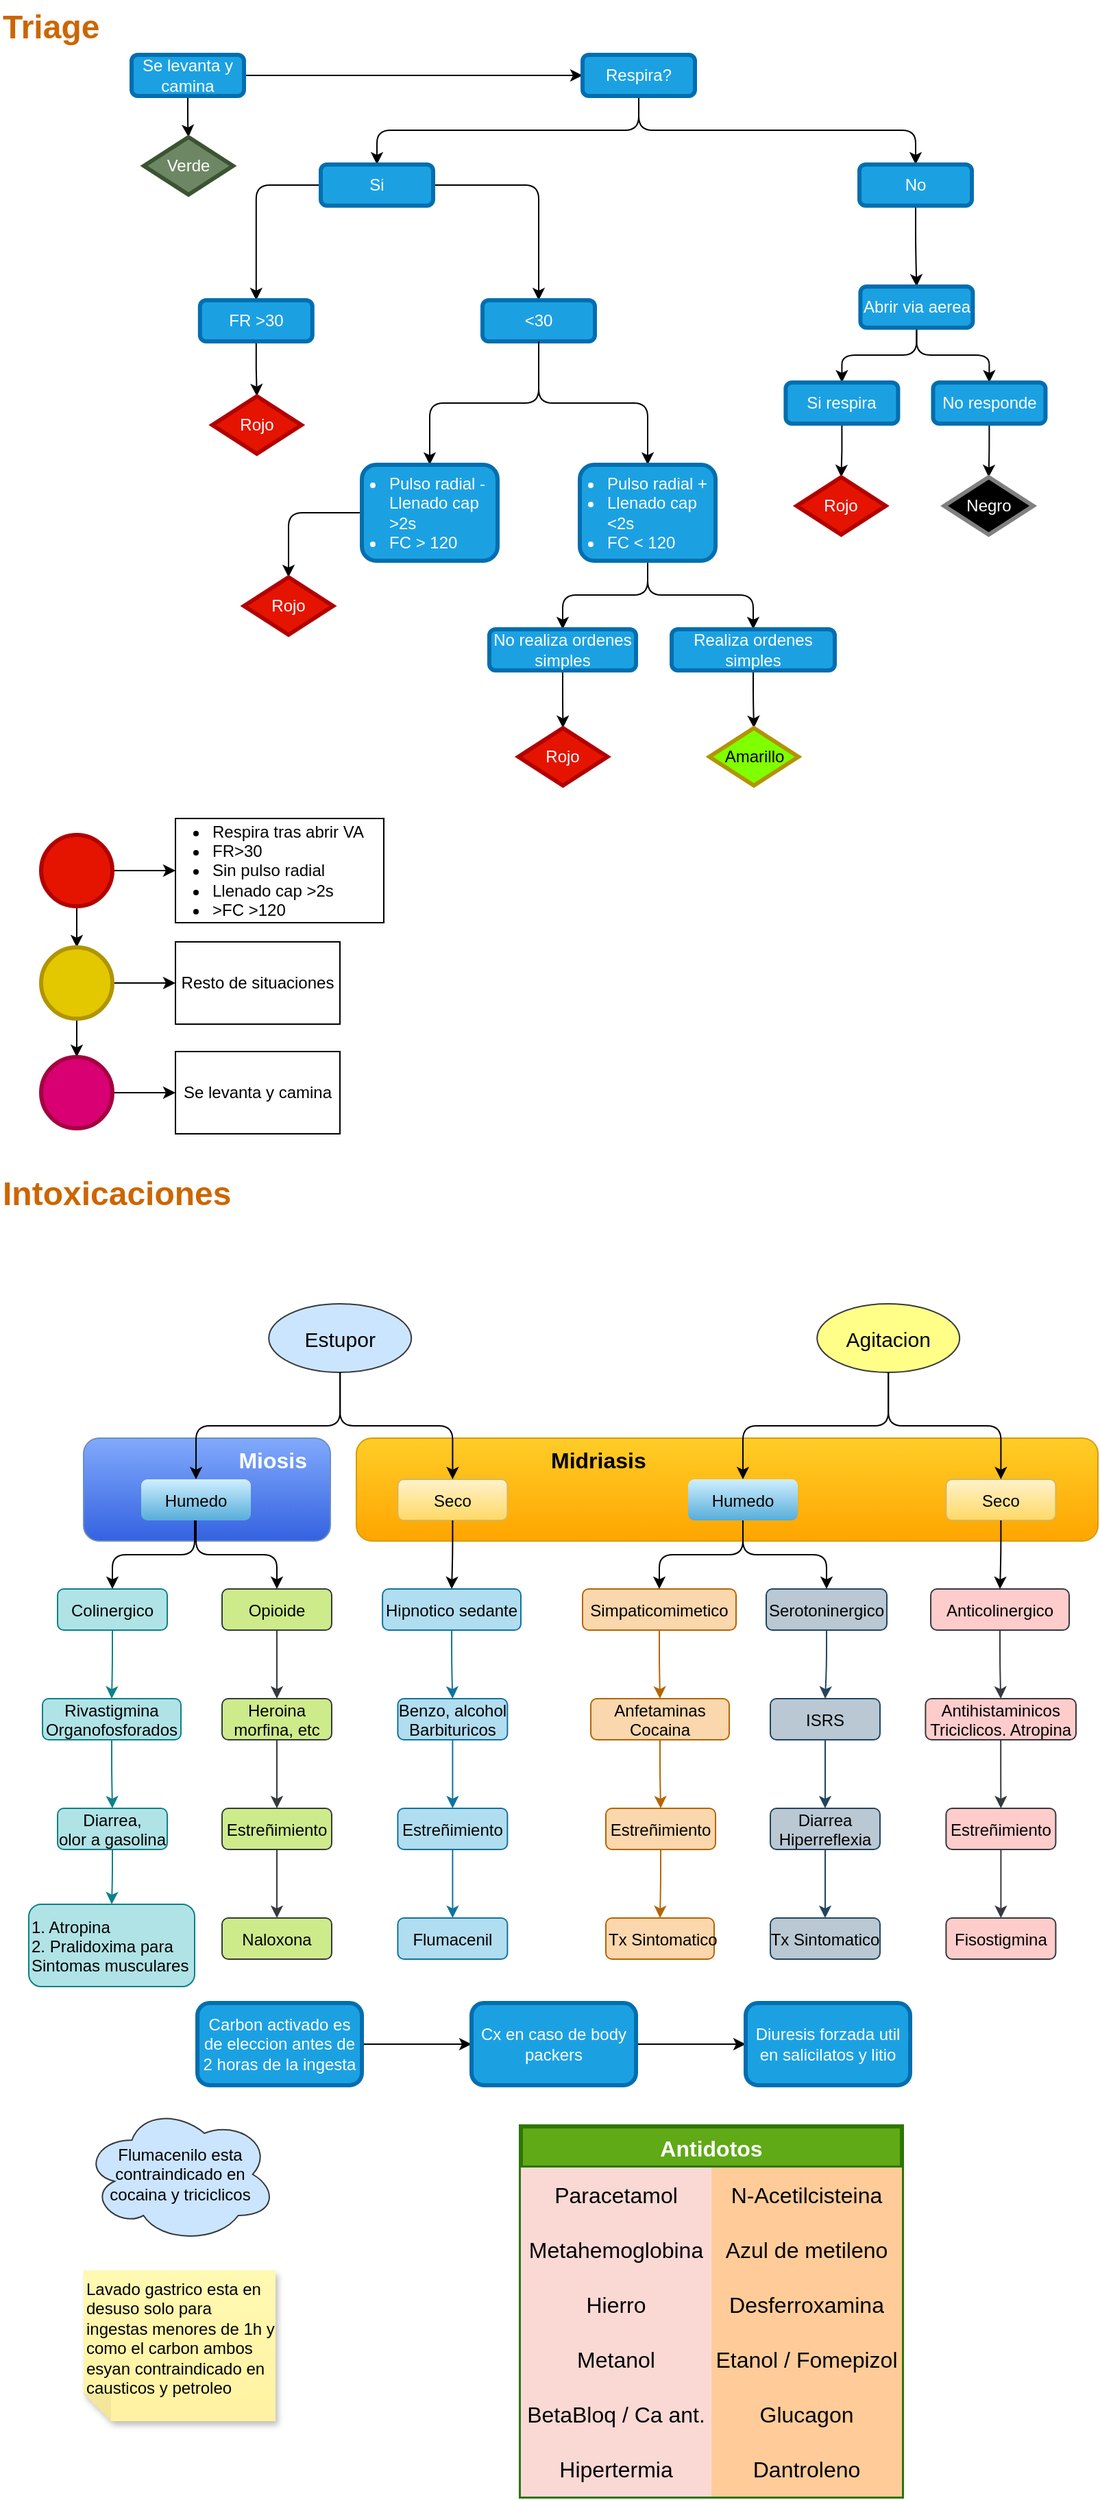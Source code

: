 <mxfile version="21.1.2" type="github">
  <diagram name="Page-1" id="o6SSl2_z5C2vus49G62G">
    <mxGraphModel dx="1434" dy="1864" grid="1" gridSize="10" guides="1" tooltips="1" connect="1" arrows="1" fold="1" page="1" pageScale="1" pageWidth="850" pageHeight="1100" math="0" shadow="0">
      <root>
        <mxCell id="0" />
        <mxCell id="1" parent="0" />
        <mxCell id="3uG8G9ZaTZoT1gMZAGrr-69" value="Miosis" style="rounded=1;whiteSpace=wrap;html=1;align=right;fontSize=16;fontStyle=1;fillColor=#81AAFC;strokeColor=#6c8ebf;gradientColor=#3462E0;fontColor=#FFFFFF;verticalAlign=top;spacingLeft=0;spacingRight=15;" parent="1" vertex="1">
          <mxGeometry x="101" y="278" width="180" height="75" as="geometry" />
        </mxCell>
        <mxCell id="3uG8G9ZaTZoT1gMZAGrr-68" value="Midriasis" style="rounded=1;whiteSpace=wrap;html=1;align=left;spacingRight=0;spacingLeft=140;fontSize=16;fontStyle=1;fillColor=#ffcd28;strokeColor=#d79b00;gradientColor=#ffa500;verticalAlign=top;fontColor=#000000;labelBorderColor=none;" parent="1" vertex="1">
          <mxGeometry x="300" y="278" width="541" height="75" as="geometry" />
        </mxCell>
        <mxCell id="3uG8G9ZaTZoT1gMZAGrr-1" value="Intoxicaciones" style="text;strokeColor=none;fillColor=none;html=1;fontSize=24;fontStyle=1;verticalAlign=middle;align=left;fontColor=#CC6600;" parent="1" vertex="1">
          <mxGeometry x="40" y="80" width="180" height="40" as="geometry" />
        </mxCell>
        <mxCell id="3uG8G9ZaTZoT1gMZAGrr-2" value="Estupor" style="ellipse;fillColor=#cce5ff;strokeColor=#36393d;fontSize=15;" parent="1" vertex="1">
          <mxGeometry x="236.1" y="180" width="104" height="50" as="geometry" />
        </mxCell>
        <mxCell id="3uG8G9ZaTZoT1gMZAGrr-4" value="" style="edgeStyle=elbowEdgeStyle;elbow=vertical;entryX=0.5;entryY=0;entryDx=0;entryDy=0;" parent="1" source="3uG8G9ZaTZoT1gMZAGrr-2" target="3uG8G9ZaTZoT1gMZAGrr-71" edge="1">
          <mxGeometry relative="1" as="geometry">
            <mxPoint x="182.002" y="308" as="targetPoint" />
          </mxGeometry>
        </mxCell>
        <mxCell id="3uG8G9ZaTZoT1gMZAGrr-5" value="Seco" style="rounded=1;fillColor=#fff2cc;strokeColor=#d6b656;perimeterSpacing=0;strokeWidth=1;gradientColor=#ffd966;" parent="1" vertex="1">
          <mxGeometry x="330.198" y="308" width="80" height="30" as="geometry" />
        </mxCell>
        <mxCell id="3uG8G9ZaTZoT1gMZAGrr-6" value="" style="edgeStyle=elbowEdgeStyle;elbow=vertical;" parent="1" source="3uG8G9ZaTZoT1gMZAGrr-2" target="3uG8G9ZaTZoT1gMZAGrr-5" edge="1">
          <mxGeometry relative="1" as="geometry" />
        </mxCell>
        <mxCell id="3uG8G9ZaTZoT1gMZAGrr-7" value="Colinergico" style="rounded=1;fillColor=#b0e3e6;strokeColor=#0e8088;" parent="1" vertex="1">
          <mxGeometry x="82.002" y="388" width="80" height="30" as="geometry" />
        </mxCell>
        <mxCell id="3uG8G9ZaTZoT1gMZAGrr-8" value="" style="edgeStyle=elbowEdgeStyle;elbow=vertical;" parent="1" target="3uG8G9ZaTZoT1gMZAGrr-7" edge="1">
          <mxGeometry relative="1" as="geometry">
            <mxPoint x="182" y="338" as="sourcePoint" />
          </mxGeometry>
        </mxCell>
        <mxCell id="3uG8G9ZaTZoT1gMZAGrr-9" value="Opioide" style="rounded=1;fillColor=#cdeb8b;strokeColor=#36393d;" parent="1" vertex="1">
          <mxGeometry x="202.002" y="388" width="80" height="30" as="geometry" />
        </mxCell>
        <mxCell id="3uG8G9ZaTZoT1gMZAGrr-10" value="" style="edgeStyle=elbowEdgeStyle;elbow=vertical;exitX=0.5;exitY=1;exitDx=0;exitDy=0;" parent="1" source="3uG8G9ZaTZoT1gMZAGrr-71" target="3uG8G9ZaTZoT1gMZAGrr-9" edge="1">
          <mxGeometry relative="1" as="geometry" />
        </mxCell>
        <mxCell id="3uG8G9ZaTZoT1gMZAGrr-11" value="Hipnotico sedante" style="rounded=1;fillColor=#b1ddf0;strokeColor=#10739e;" parent="1" vertex="1">
          <mxGeometry x="319.04" y="388" width="100.96" height="30" as="geometry" />
        </mxCell>
        <mxCell id="3uG8G9ZaTZoT1gMZAGrr-12" value="" style="edgeStyle=elbowEdgeStyle;elbow=vertical;" parent="1" source="3uG8G9ZaTZoT1gMZAGrr-5" target="3uG8G9ZaTZoT1gMZAGrr-11" edge="1">
          <mxGeometry relative="1" as="geometry" />
        </mxCell>
        <mxCell id="3uG8G9ZaTZoT1gMZAGrr-13" value="Rivastigmina &#xa;Organofosforados" style="rounded=1;fillColor=#b0e3e6;strokeColor=#0e8088;" parent="1" vertex="1">
          <mxGeometry x="71" y="468" width="101" height="30" as="geometry" />
        </mxCell>
        <mxCell id="3uG8G9ZaTZoT1gMZAGrr-14" value="" style="edgeStyle=elbowEdgeStyle;elbow=vertical;fillColor=#b0e3e6;strokeColor=#0e8088;" parent="1" source="3uG8G9ZaTZoT1gMZAGrr-7" target="3uG8G9ZaTZoT1gMZAGrr-13" edge="1">
          <mxGeometry relative="1" as="geometry" />
        </mxCell>
        <mxCell id="3uG8G9ZaTZoT1gMZAGrr-15" value="Heroina&#xa;morfina, etc" style="rounded=1;fillColor=#cdeb8b;strokeColor=#36393d;" parent="1" vertex="1">
          <mxGeometry x="202.002" y="468" width="80" height="30" as="geometry" />
        </mxCell>
        <mxCell id="3uG8G9ZaTZoT1gMZAGrr-16" value="" style="edgeStyle=elbowEdgeStyle;elbow=vertical;fillColor=#cdeb8b;strokeColor=#36393d;" parent="1" source="3uG8G9ZaTZoT1gMZAGrr-9" target="3uG8G9ZaTZoT1gMZAGrr-15" edge="1">
          <mxGeometry relative="1" as="geometry" />
        </mxCell>
        <mxCell id="3uG8G9ZaTZoT1gMZAGrr-17" value="Diarrea, &#xa;olor a gasolina" style="rounded=1;fillColor=#b0e3e6;strokeColor=#0e8088;" parent="1" vertex="1">
          <mxGeometry x="82.002" y="548" width="80" height="30" as="geometry" />
        </mxCell>
        <mxCell id="3uG8G9ZaTZoT1gMZAGrr-18" value="" style="edgeStyle=elbowEdgeStyle;elbow=vertical;fillColor=#b0e3e6;strokeColor=#0e8088;" parent="1" source="3uG8G9ZaTZoT1gMZAGrr-13" target="3uG8G9ZaTZoT1gMZAGrr-17" edge="1">
          <mxGeometry relative="1" as="geometry" />
        </mxCell>
        <mxCell id="3uG8G9ZaTZoT1gMZAGrr-19" value="Estreñimiento" style="rounded=1;fillColor=#cdeb8b;strokeColor=#36393d;" parent="1" vertex="1">
          <mxGeometry x="202.002" y="548" width="80" height="30" as="geometry" />
        </mxCell>
        <mxCell id="3uG8G9ZaTZoT1gMZAGrr-20" value="" style="edgeStyle=elbowEdgeStyle;elbow=vertical;fillColor=#cdeb8b;strokeColor=#36393d;" parent="1" source="3uG8G9ZaTZoT1gMZAGrr-15" target="3uG8G9ZaTZoT1gMZAGrr-19" edge="1">
          <mxGeometry relative="1" as="geometry" />
        </mxCell>
        <mxCell id="3uG8G9ZaTZoT1gMZAGrr-21" value="Benzo, alcohol&#xa;Barbituricos" style="rounded=1;fillColor=#b1ddf0;strokeColor=#10739e;" parent="1" vertex="1">
          <mxGeometry x="330.198" y="468" width="80" height="30" as="geometry" />
        </mxCell>
        <mxCell id="3uG8G9ZaTZoT1gMZAGrr-22" value="" style="edgeStyle=elbowEdgeStyle;elbow=vertical;fillColor=#b1ddf0;strokeColor=#10739e;" parent="1" source="3uG8G9ZaTZoT1gMZAGrr-11" target="3uG8G9ZaTZoT1gMZAGrr-21" edge="1">
          <mxGeometry relative="1" as="geometry" />
        </mxCell>
        <mxCell id="3uG8G9ZaTZoT1gMZAGrr-23" value="Estreñimiento" style="rounded=1;fillColor=#b1ddf0;strokeColor=#10739e;" parent="1" vertex="1">
          <mxGeometry x="330.198" y="548" width="80" height="30" as="geometry" />
        </mxCell>
        <mxCell id="3uG8G9ZaTZoT1gMZAGrr-24" value="" style="edgeStyle=elbowEdgeStyle;elbow=vertical;fillColor=#b1ddf0;strokeColor=#10739e;" parent="1" source="3uG8G9ZaTZoT1gMZAGrr-21" target="3uG8G9ZaTZoT1gMZAGrr-23" edge="1">
          <mxGeometry relative="1" as="geometry" />
        </mxCell>
        <mxCell id="3uG8G9ZaTZoT1gMZAGrr-25" value="1. Atropina&#xa;2. Pralidoxima para &#xa;Sintomas musculares" style="rounded=1;align=left;fillColor=#b0e3e6;strokeColor=#0e8088;" parent="1" vertex="1">
          <mxGeometry x="61" y="618" width="121" height="60" as="geometry" />
        </mxCell>
        <mxCell id="3uG8G9ZaTZoT1gMZAGrr-26" value="" style="edgeStyle=elbowEdgeStyle;elbow=vertical;fillColor=#b0e3e6;strokeColor=#0e8088;" parent="1" source="3uG8G9ZaTZoT1gMZAGrr-17" target="3uG8G9ZaTZoT1gMZAGrr-25" edge="1">
          <mxGeometry relative="1" as="geometry" />
        </mxCell>
        <mxCell id="3uG8G9ZaTZoT1gMZAGrr-27" value="Naloxona" style="rounded=1;fillColor=#cdeb8b;strokeColor=#36393d;" parent="1" vertex="1">
          <mxGeometry x="202.002" y="628" width="80" height="30" as="geometry" />
        </mxCell>
        <mxCell id="3uG8G9ZaTZoT1gMZAGrr-28" value="" style="edgeStyle=elbowEdgeStyle;elbow=vertical;fillColor=#cdeb8b;strokeColor=#36393d;" parent="1" source="3uG8G9ZaTZoT1gMZAGrr-19" target="3uG8G9ZaTZoT1gMZAGrr-27" edge="1">
          <mxGeometry relative="1" as="geometry" />
        </mxCell>
        <mxCell id="3uG8G9ZaTZoT1gMZAGrr-29" value="Flumacenil" style="rounded=1;fillColor=#b1ddf0;strokeColor=#10739e;" parent="1" vertex="1">
          <mxGeometry x="330.198" y="628" width="80" height="30" as="geometry" />
        </mxCell>
        <mxCell id="3uG8G9ZaTZoT1gMZAGrr-30" value="" style="edgeStyle=elbowEdgeStyle;elbow=vertical;fillColor=#b1ddf0;strokeColor=#10739e;" parent="1" source="3uG8G9ZaTZoT1gMZAGrr-23" target="3uG8G9ZaTZoT1gMZAGrr-29" edge="1">
          <mxGeometry relative="1" as="geometry" />
        </mxCell>
        <mxCell id="3uG8G9ZaTZoT1gMZAGrr-34" value="Flumacenilo esta contraindicado en cocaina y triciclicos" style="ellipse;shape=cloud;whiteSpace=wrap;html=1;fillColor=#cce5ff;strokeColor=#36393d;" parent="1" vertex="1">
          <mxGeometry x="101.0" y="765" width="140.96" height="100" as="geometry" />
        </mxCell>
        <mxCell id="3uG8G9ZaTZoT1gMZAGrr-37" value="Agitacion" style="ellipse;fillColor=#ffff88;strokeColor=#36393d;fontSize=15;" parent="1" vertex="1">
          <mxGeometry x="636.1" y="180" width="104" height="50" as="geometry" />
        </mxCell>
        <mxCell id="3uG8G9ZaTZoT1gMZAGrr-38" value="Humedo" style="rounded=1;fillColor=#CFEFFF;strokeColor=none;strokeWidth=1;gradientColor=#57ADD9;" parent="1" vertex="1">
          <mxGeometry x="542.002" y="308" width="80" height="30" as="geometry" />
        </mxCell>
        <mxCell id="3uG8G9ZaTZoT1gMZAGrr-39" value="" style="edgeStyle=elbowEdgeStyle;elbow=vertical;" parent="1" source="3uG8G9ZaTZoT1gMZAGrr-37" target="3uG8G9ZaTZoT1gMZAGrr-38" edge="1">
          <mxGeometry relative="1" as="geometry" />
        </mxCell>
        <mxCell id="3uG8G9ZaTZoT1gMZAGrr-40" value="Seco" style="rounded=1;fillColor=#fff2cc;strokeColor=#d6b656;perimeterSpacing=0;strokeWidth=1;gradientColor=#ffd966;" parent="1" vertex="1">
          <mxGeometry x="730.198" y="308" width="80" height="30" as="geometry" />
        </mxCell>
        <mxCell id="3uG8G9ZaTZoT1gMZAGrr-41" value="" style="edgeStyle=elbowEdgeStyle;elbow=vertical;" parent="1" source="3uG8G9ZaTZoT1gMZAGrr-37" target="3uG8G9ZaTZoT1gMZAGrr-40" edge="1">
          <mxGeometry relative="1" as="geometry" />
        </mxCell>
        <mxCell id="3uG8G9ZaTZoT1gMZAGrr-42" value="Simpaticomimetico" style="rounded=1;fillColor=#fad7ac;strokeColor=#b46504;" parent="1" vertex="1">
          <mxGeometry x="465" y="388" width="112" height="30" as="geometry" />
        </mxCell>
        <mxCell id="3uG8G9ZaTZoT1gMZAGrr-43" value="" style="edgeStyle=elbowEdgeStyle;elbow=vertical;" parent="1" source="3uG8G9ZaTZoT1gMZAGrr-38" target="3uG8G9ZaTZoT1gMZAGrr-42" edge="1">
          <mxGeometry relative="1" as="geometry" />
        </mxCell>
        <mxCell id="3uG8G9ZaTZoT1gMZAGrr-44" value="Serotoninergico" style="rounded=1;fillColor=#bac8d3;strokeColor=#23445d;" parent="1" vertex="1">
          <mxGeometry x="599" y="388" width="88" height="30" as="geometry" />
        </mxCell>
        <mxCell id="3uG8G9ZaTZoT1gMZAGrr-45" value="" style="edgeStyle=elbowEdgeStyle;elbow=vertical;" parent="1" source="3uG8G9ZaTZoT1gMZAGrr-38" target="3uG8G9ZaTZoT1gMZAGrr-44" edge="1">
          <mxGeometry relative="1" as="geometry" />
        </mxCell>
        <mxCell id="3uG8G9ZaTZoT1gMZAGrr-46" value="Anticolinergico" style="rounded=1;fillColor=#ffcccc;strokeColor=#36393d;" parent="1" vertex="1">
          <mxGeometry x="719.04" y="388" width="100.96" height="30" as="geometry" />
        </mxCell>
        <mxCell id="3uG8G9ZaTZoT1gMZAGrr-47" value="" style="edgeStyle=elbowEdgeStyle;elbow=vertical;" parent="1" source="3uG8G9ZaTZoT1gMZAGrr-40" target="3uG8G9ZaTZoT1gMZAGrr-46" edge="1">
          <mxGeometry relative="1" as="geometry" />
        </mxCell>
        <mxCell id="3uG8G9ZaTZoT1gMZAGrr-48" value="Anfetaminas&#xa;Cocaina" style="rounded=1;fillColor=#fad7ac;strokeColor=#b46504;" parent="1" vertex="1">
          <mxGeometry x="471" y="468" width="101" height="30" as="geometry" />
        </mxCell>
        <mxCell id="3uG8G9ZaTZoT1gMZAGrr-49" value="" style="edgeStyle=elbowEdgeStyle;elbow=vertical;fillColor=#fad7ac;strokeColor=#b46504;" parent="1" source="3uG8G9ZaTZoT1gMZAGrr-42" target="3uG8G9ZaTZoT1gMZAGrr-48" edge="1">
          <mxGeometry relative="1" as="geometry" />
        </mxCell>
        <mxCell id="3uG8G9ZaTZoT1gMZAGrr-50" value="ISRS" style="rounded=1;fillColor=#bac8d3;strokeColor=#23445d;" parent="1" vertex="1">
          <mxGeometry x="602.002" y="468" width="80" height="30" as="geometry" />
        </mxCell>
        <mxCell id="3uG8G9ZaTZoT1gMZAGrr-51" value="" style="edgeStyle=elbowEdgeStyle;elbow=vertical;fillColor=#bac8d3;strokeColor=#23445d;" parent="1" source="3uG8G9ZaTZoT1gMZAGrr-44" target="3uG8G9ZaTZoT1gMZAGrr-50" edge="1">
          <mxGeometry relative="1" as="geometry" />
        </mxCell>
        <mxCell id="3uG8G9ZaTZoT1gMZAGrr-52" value="Estreñimiento" style="rounded=1;fillColor=#fad7ac;strokeColor=#b46504;" parent="1" vertex="1">
          <mxGeometry x="482.002" y="548" width="80" height="30" as="geometry" />
        </mxCell>
        <mxCell id="3uG8G9ZaTZoT1gMZAGrr-53" value="" style="edgeStyle=elbowEdgeStyle;elbow=vertical;fillColor=#fad7ac;strokeColor=#b46504;" parent="1" source="3uG8G9ZaTZoT1gMZAGrr-48" target="3uG8G9ZaTZoT1gMZAGrr-52" edge="1">
          <mxGeometry relative="1" as="geometry" />
        </mxCell>
        <mxCell id="3uG8G9ZaTZoT1gMZAGrr-54" value="Diarrea&#xa;Hiperreflexia" style="rounded=1;fillColor=#bac8d3;strokeColor=#23445d;" parent="1" vertex="1">
          <mxGeometry x="602.002" y="548" width="80" height="30" as="geometry" />
        </mxCell>
        <mxCell id="3uG8G9ZaTZoT1gMZAGrr-55" value="" style="edgeStyle=elbowEdgeStyle;elbow=vertical;fillColor=#bac8d3;strokeColor=#23445d;" parent="1" source="3uG8G9ZaTZoT1gMZAGrr-50" target="3uG8G9ZaTZoT1gMZAGrr-54" edge="1">
          <mxGeometry relative="1" as="geometry" />
        </mxCell>
        <mxCell id="3uG8G9ZaTZoT1gMZAGrr-56" value="Antihistaminicos&#xa;Triciclicos. Atropina" style="rounded=1;fillColor=#ffcccc;strokeColor=#36393d;" parent="1" vertex="1">
          <mxGeometry x="715.2" y="468" width="109.8" height="30" as="geometry" />
        </mxCell>
        <mxCell id="3uG8G9ZaTZoT1gMZAGrr-57" value="" style="edgeStyle=elbowEdgeStyle;elbow=vertical;fillColor=#ffcccc;strokeColor=#36393d;" parent="1" source="3uG8G9ZaTZoT1gMZAGrr-46" target="3uG8G9ZaTZoT1gMZAGrr-56" edge="1">
          <mxGeometry relative="1" as="geometry" />
        </mxCell>
        <mxCell id="3uG8G9ZaTZoT1gMZAGrr-58" value="Estreñimiento" style="rounded=1;fillColor=#ffcccc;strokeColor=#36393d;" parent="1" vertex="1">
          <mxGeometry x="730.198" y="548" width="80" height="30" as="geometry" />
        </mxCell>
        <mxCell id="3uG8G9ZaTZoT1gMZAGrr-59" value="" style="edgeStyle=elbowEdgeStyle;elbow=vertical;fillColor=#ffcccc;strokeColor=#36393d;" parent="1" source="3uG8G9ZaTZoT1gMZAGrr-56" target="3uG8G9ZaTZoT1gMZAGrr-58" edge="1">
          <mxGeometry relative="1" as="geometry" />
        </mxCell>
        <mxCell id="3uG8G9ZaTZoT1gMZAGrr-60" value="Tx Sintomatico" style="rounded=1;align=left;fillColor=#fad7ac;strokeColor=#b46504;" parent="1" vertex="1">
          <mxGeometry x="482" y="628" width="79" height="30" as="geometry" />
        </mxCell>
        <mxCell id="3uG8G9ZaTZoT1gMZAGrr-61" value="" style="edgeStyle=elbowEdgeStyle;elbow=vertical;fillColor=#fad7ac;strokeColor=#b46504;" parent="1" source="3uG8G9ZaTZoT1gMZAGrr-52" target="3uG8G9ZaTZoT1gMZAGrr-60" edge="1">
          <mxGeometry relative="1" as="geometry" />
        </mxCell>
        <mxCell id="3uG8G9ZaTZoT1gMZAGrr-62" value="Tx Sintomatico" style="rounded=1;fillColor=#bac8d3;strokeColor=#23445d;" parent="1" vertex="1">
          <mxGeometry x="602.002" y="628" width="80" height="30" as="geometry" />
        </mxCell>
        <mxCell id="3uG8G9ZaTZoT1gMZAGrr-63" value="" style="edgeStyle=elbowEdgeStyle;elbow=vertical;fillColor=#bac8d3;strokeColor=#23445d;" parent="1" source="3uG8G9ZaTZoT1gMZAGrr-54" target="3uG8G9ZaTZoT1gMZAGrr-62" edge="1">
          <mxGeometry relative="1" as="geometry" />
        </mxCell>
        <mxCell id="3uG8G9ZaTZoT1gMZAGrr-64" value="Fisostigmina" style="rounded=1;fillColor=#ffcccc;strokeColor=#36393d;" parent="1" vertex="1">
          <mxGeometry x="730.198" y="628" width="80" height="30" as="geometry" />
        </mxCell>
        <mxCell id="3uG8G9ZaTZoT1gMZAGrr-65" value="" style="edgeStyle=elbowEdgeStyle;elbow=vertical;fillColor=#ffcccc;strokeColor=#36393d;" parent="1" source="3uG8G9ZaTZoT1gMZAGrr-58" target="3uG8G9ZaTZoT1gMZAGrr-64" edge="1">
          <mxGeometry relative="1" as="geometry" />
        </mxCell>
        <mxCell id="3uG8G9ZaTZoT1gMZAGrr-73" value="" style="edgeStyle=elbowEdgeStyle;elbow=vertical;" parent="1" target="3uG8G9ZaTZoT1gMZAGrr-71" edge="1">
          <mxGeometry relative="1" as="geometry">
            <mxPoint x="182.002" y="323" as="sourcePoint" />
            <mxPoint x="182" y="323" as="targetPoint" />
          </mxGeometry>
        </mxCell>
        <mxCell id="3uG8G9ZaTZoT1gMZAGrr-71" value="Humedo" style="rounded=1;fillColor=#CFEFFF;strokeColor=none;strokeWidth=1;gradientColor=#57ADD9;" parent="1" vertex="1">
          <mxGeometry x="143" y="308" width="80" height="30" as="geometry" />
        </mxCell>
        <mxCell id="3uG8G9ZaTZoT1gMZAGrr-75" value="Lavado gastrico esta en desuso solo para ingestas menores de 1h y como el carbon ambos esyan contraindicado en causticos y petroleo" style="shape=note;whiteSpace=wrap;html=1;backgroundOutline=1;fontColor=#000000;darkOpacity=0.05;fillColor=#FFF9B2;strokeColor=none;fillStyle=solid;direction=west;gradientDirection=north;gradientColor=#FFF2A1;shadow=1;size=20;pointerEvents=1;align=left;verticalAlign=top;" parent="1" vertex="1">
          <mxGeometry x="101" y="885" width="140" height="110" as="geometry" />
        </mxCell>
        <mxCell id="3uG8G9ZaTZoT1gMZAGrr-78" value="" style="edgeStyle=orthogonalEdgeStyle;rounded=0;orthogonalLoop=1;jettySize=auto;html=1;" parent="1" source="3uG8G9ZaTZoT1gMZAGrr-76" target="3uG8G9ZaTZoT1gMZAGrr-77" edge="1">
          <mxGeometry relative="1" as="geometry" />
        </mxCell>
        <mxCell id="3uG8G9ZaTZoT1gMZAGrr-76" value="Carbon activado es de eleccion antes de 2 horas de la ingesta" style="rounded=1;whiteSpace=wrap;html=1;fillColor=#1ba1e2;fontColor=#ffffff;strokeColor=#006EAF;strokeWidth=3;" parent="1" vertex="1">
          <mxGeometry x="184" y="690" width="120" height="60" as="geometry" />
        </mxCell>
        <mxCell id="3uG8G9ZaTZoT1gMZAGrr-80" value="" style="edgeStyle=orthogonalEdgeStyle;rounded=0;orthogonalLoop=1;jettySize=auto;html=1;" parent="1" source="3uG8G9ZaTZoT1gMZAGrr-77" target="3uG8G9ZaTZoT1gMZAGrr-79" edge="1">
          <mxGeometry relative="1" as="geometry" />
        </mxCell>
        <mxCell id="3uG8G9ZaTZoT1gMZAGrr-77" value="Cx en caso de body packers" style="rounded=1;whiteSpace=wrap;html=1;fillColor=#1ba1e2;fontColor=#ffffff;strokeColor=#006EAF;strokeWidth=3;" parent="1" vertex="1">
          <mxGeometry x="384" y="690" width="120" height="60" as="geometry" />
        </mxCell>
        <mxCell id="3uG8G9ZaTZoT1gMZAGrr-79" value="Diuresis forzada util en salicilatos y litio" style="rounded=1;whiteSpace=wrap;html=1;fillColor=#1ba1e2;fontColor=#ffffff;strokeColor=#006EAF;strokeWidth=3;" parent="1" vertex="1">
          <mxGeometry x="584" y="690" width="120" height="60" as="geometry" />
        </mxCell>
        <mxCell id="3uG8G9ZaTZoT1gMZAGrr-81" value="Antidotos" style="shape=table;startSize=30;container=1;collapsible=0;childLayout=tableLayout;strokeColor=#2D7600;fontSize=16;fillColor=#60a917;fontColor=#ffffff;strokeWidth=3;fontStyle=1" parent="1" vertex="1">
          <mxGeometry x="420" y="780" width="278" height="270" as="geometry" />
        </mxCell>
        <mxCell id="3uG8G9ZaTZoT1gMZAGrr-82" value="" style="shape=tableRow;horizontal=0;startSize=0;swimlaneHead=0;swimlaneBody=0;strokeColor=inherit;top=0;left=0;bottom=0;right=0;collapsible=0;dropTarget=0;fillColor=none;points=[[0,0.5],[1,0.5]];portConstraint=eastwest;fontSize=16;" parent="3uG8G9ZaTZoT1gMZAGrr-81" vertex="1">
          <mxGeometry y="30" width="278" height="40" as="geometry" />
        </mxCell>
        <mxCell id="3uG8G9ZaTZoT1gMZAGrr-83" value="Paracetamol" style="shape=partialRectangle;html=1;whiteSpace=wrap;connectable=0;strokeColor=#ae4132;overflow=hidden;fillColor=#fad9d5;top=0;left=0;bottom=0;right=0;pointerEvents=1;fontSize=16;" parent="3uG8G9ZaTZoT1gMZAGrr-82" vertex="1">
          <mxGeometry width="139" height="40" as="geometry">
            <mxRectangle width="139" height="40" as="alternateBounds" />
          </mxGeometry>
        </mxCell>
        <mxCell id="3uG8G9ZaTZoT1gMZAGrr-84" value="N-Acetilcisteina" style="shape=partialRectangle;html=1;whiteSpace=wrap;connectable=0;strokeColor=#36393d;overflow=hidden;fillColor=#ffcc99;top=0;left=0;bottom=0;right=0;pointerEvents=1;fontSize=16;" parent="3uG8G9ZaTZoT1gMZAGrr-82" vertex="1">
          <mxGeometry x="139" width="139" height="40" as="geometry">
            <mxRectangle width="139" height="40" as="alternateBounds" />
          </mxGeometry>
        </mxCell>
        <mxCell id="3uG8G9ZaTZoT1gMZAGrr-86" value="" style="shape=tableRow;horizontal=0;startSize=0;swimlaneHead=0;swimlaneBody=0;strokeColor=inherit;top=0;left=0;bottom=0;right=0;collapsible=0;dropTarget=0;fillColor=none;points=[[0,0.5],[1,0.5]];portConstraint=eastwest;fontSize=16;" parent="3uG8G9ZaTZoT1gMZAGrr-81" vertex="1">
          <mxGeometry y="70" width="278" height="40" as="geometry" />
        </mxCell>
        <mxCell id="3uG8G9ZaTZoT1gMZAGrr-87" value="Metahemoglobina" style="shape=partialRectangle;html=1;whiteSpace=wrap;connectable=0;strokeColor=#ae4132;overflow=hidden;fillColor=#fad9d5;top=0;left=0;bottom=0;right=0;pointerEvents=1;fontSize=16;" parent="3uG8G9ZaTZoT1gMZAGrr-86" vertex="1">
          <mxGeometry width="139" height="40" as="geometry">
            <mxRectangle width="139" height="40" as="alternateBounds" />
          </mxGeometry>
        </mxCell>
        <mxCell id="3uG8G9ZaTZoT1gMZAGrr-88" value="Azul de metileno" style="shape=partialRectangle;html=1;whiteSpace=wrap;connectable=0;strokeColor=#36393d;overflow=hidden;fillColor=#ffcc99;top=0;left=0;bottom=0;right=0;pointerEvents=1;fontSize=16;" parent="3uG8G9ZaTZoT1gMZAGrr-86" vertex="1">
          <mxGeometry x="139" width="139" height="40" as="geometry">
            <mxRectangle width="139" height="40" as="alternateBounds" />
          </mxGeometry>
        </mxCell>
        <mxCell id="3uG8G9ZaTZoT1gMZAGrr-94" style="shape=tableRow;horizontal=0;startSize=0;swimlaneHead=0;swimlaneBody=0;strokeColor=inherit;top=0;left=0;bottom=0;right=0;collapsible=0;dropTarget=0;fillColor=none;points=[[0,0.5],[1,0.5]];portConstraint=eastwest;fontSize=16;" parent="3uG8G9ZaTZoT1gMZAGrr-81" vertex="1">
          <mxGeometry y="110" width="278" height="40" as="geometry" />
        </mxCell>
        <mxCell id="3uG8G9ZaTZoT1gMZAGrr-95" value="Hierro" style="shape=partialRectangle;html=1;whiteSpace=wrap;connectable=0;strokeColor=#ae4132;overflow=hidden;fillColor=#fad9d5;top=0;left=0;bottom=0;right=0;pointerEvents=1;fontSize=16;" parent="3uG8G9ZaTZoT1gMZAGrr-94" vertex="1">
          <mxGeometry width="139" height="40" as="geometry">
            <mxRectangle width="139" height="40" as="alternateBounds" />
          </mxGeometry>
        </mxCell>
        <mxCell id="3uG8G9ZaTZoT1gMZAGrr-96" value="Desferroxamina" style="shape=partialRectangle;html=1;whiteSpace=wrap;connectable=0;strokeColor=#36393d;overflow=hidden;fillColor=#ffcc99;top=0;left=0;bottom=0;right=0;pointerEvents=1;fontSize=16;" parent="3uG8G9ZaTZoT1gMZAGrr-94" vertex="1">
          <mxGeometry x="139" width="139" height="40" as="geometry">
            <mxRectangle width="139" height="40" as="alternateBounds" />
          </mxGeometry>
        </mxCell>
        <mxCell id="3uG8G9ZaTZoT1gMZAGrr-97" style="shape=tableRow;horizontal=0;startSize=0;swimlaneHead=0;swimlaneBody=0;strokeColor=inherit;top=0;left=0;bottom=0;right=0;collapsible=0;dropTarget=0;fillColor=none;points=[[0,0.5],[1,0.5]];portConstraint=eastwest;fontSize=16;" parent="3uG8G9ZaTZoT1gMZAGrr-81" vertex="1">
          <mxGeometry y="150" width="278" height="40" as="geometry" />
        </mxCell>
        <mxCell id="3uG8G9ZaTZoT1gMZAGrr-98" value="Metanol" style="shape=partialRectangle;html=1;whiteSpace=wrap;connectable=0;strokeColor=#ae4132;overflow=hidden;fillColor=#fad9d5;top=0;left=0;bottom=0;right=0;pointerEvents=1;fontSize=16;" parent="3uG8G9ZaTZoT1gMZAGrr-97" vertex="1">
          <mxGeometry width="139" height="40" as="geometry">
            <mxRectangle width="139" height="40" as="alternateBounds" />
          </mxGeometry>
        </mxCell>
        <mxCell id="3uG8G9ZaTZoT1gMZAGrr-99" value="Etanol / Fomepizol" style="shape=partialRectangle;html=1;whiteSpace=wrap;connectable=0;strokeColor=#36393d;overflow=hidden;fillColor=#ffcc99;top=0;left=0;bottom=0;right=0;pointerEvents=1;fontSize=16;" parent="3uG8G9ZaTZoT1gMZAGrr-97" vertex="1">
          <mxGeometry x="139" width="139" height="40" as="geometry">
            <mxRectangle width="139" height="40" as="alternateBounds" />
          </mxGeometry>
        </mxCell>
        <mxCell id="3uG8G9ZaTZoT1gMZAGrr-100" style="shape=tableRow;horizontal=0;startSize=0;swimlaneHead=0;swimlaneBody=0;strokeColor=inherit;top=0;left=0;bottom=0;right=0;collapsible=0;dropTarget=0;fillColor=none;points=[[0,0.5],[1,0.5]];portConstraint=eastwest;fontSize=16;" parent="3uG8G9ZaTZoT1gMZAGrr-81" vertex="1">
          <mxGeometry y="190" width="278" height="40" as="geometry" />
        </mxCell>
        <mxCell id="3uG8G9ZaTZoT1gMZAGrr-101" value="BetaBloq / Ca ant." style="shape=partialRectangle;html=1;whiteSpace=wrap;connectable=0;strokeColor=#ae4132;overflow=hidden;fillColor=#fad9d5;top=0;left=0;bottom=0;right=0;pointerEvents=1;fontSize=16;" parent="3uG8G9ZaTZoT1gMZAGrr-100" vertex="1">
          <mxGeometry width="139" height="40" as="geometry">
            <mxRectangle width="139" height="40" as="alternateBounds" />
          </mxGeometry>
        </mxCell>
        <mxCell id="3uG8G9ZaTZoT1gMZAGrr-102" value="Glucagon" style="shape=partialRectangle;html=1;whiteSpace=wrap;connectable=0;strokeColor=#36393d;overflow=hidden;fillColor=#ffcc99;top=0;left=0;bottom=0;right=0;pointerEvents=1;fontSize=16;" parent="3uG8G9ZaTZoT1gMZAGrr-100" vertex="1">
          <mxGeometry x="139" width="139" height="40" as="geometry">
            <mxRectangle width="139" height="40" as="alternateBounds" />
          </mxGeometry>
        </mxCell>
        <mxCell id="3uG8G9ZaTZoT1gMZAGrr-103" style="shape=tableRow;horizontal=0;startSize=0;swimlaneHead=0;swimlaneBody=0;strokeColor=inherit;top=0;left=0;bottom=0;right=0;collapsible=0;dropTarget=0;fillColor=none;points=[[0,0.5],[1,0.5]];portConstraint=eastwest;fontSize=16;" parent="3uG8G9ZaTZoT1gMZAGrr-81" vertex="1">
          <mxGeometry y="230" width="278" height="40" as="geometry" />
        </mxCell>
        <mxCell id="3uG8G9ZaTZoT1gMZAGrr-104" value="Hipertermia" style="shape=partialRectangle;html=1;whiteSpace=wrap;connectable=0;strokeColor=#ae4132;overflow=hidden;fillColor=#fad9d5;top=0;left=0;bottom=0;right=0;pointerEvents=1;fontSize=16;" parent="3uG8G9ZaTZoT1gMZAGrr-103" vertex="1">
          <mxGeometry width="139" height="40" as="geometry">
            <mxRectangle width="139" height="40" as="alternateBounds" />
          </mxGeometry>
        </mxCell>
        <mxCell id="3uG8G9ZaTZoT1gMZAGrr-105" value="Dantroleno" style="shape=partialRectangle;html=1;whiteSpace=wrap;connectable=0;strokeColor=#36393d;overflow=hidden;fillColor=#ffcc99;top=0;left=0;bottom=0;right=0;pointerEvents=1;fontSize=16;" parent="3uG8G9ZaTZoT1gMZAGrr-103" vertex="1">
          <mxGeometry x="139" width="139" height="40" as="geometry">
            <mxRectangle width="139" height="40" as="alternateBounds" />
          </mxGeometry>
        </mxCell>
        <mxCell id="DWU9YE3UGViJsSs5nR38-1" value="Triage" style="text;strokeColor=none;fillColor=none;html=1;fontSize=24;fontStyle=1;verticalAlign=middle;align=left;fontColor=#CC6600;" vertex="1" parent="1">
          <mxGeometry x="40" y="-771" width="180" height="40" as="geometry" />
        </mxCell>
        <mxCell id="DWU9YE3UGViJsSs5nR38-5" value="" style="edgeStyle=orthogonalEdgeStyle;rounded=1;orthogonalLoop=1;jettySize=auto;html=1;" edge="1" parent="1" source="DWU9YE3UGViJsSs5nR38-3" target="DWU9YE3UGViJsSs5nR38-4">
          <mxGeometry relative="1" as="geometry" />
        </mxCell>
        <mxCell id="DWU9YE3UGViJsSs5nR38-31" value="" style="edgeStyle=orthogonalEdgeStyle;rounded=1;orthogonalLoop=1;jettySize=auto;html=1;" edge="1" parent="1" source="DWU9YE3UGViJsSs5nR38-3" target="DWU9YE3UGViJsSs5nR38-30">
          <mxGeometry relative="1" as="geometry" />
        </mxCell>
        <mxCell id="DWU9YE3UGViJsSs5nR38-3" value="Se levanta y camina" style="rounded=1;whiteSpace=wrap;html=1;fillColor=#1ba1e2;fontColor=#ffffff;strokeColor=#006EAF;strokeWidth=3;" vertex="1" parent="1">
          <mxGeometry x="136" y="-731" width="82" height="30" as="geometry" />
        </mxCell>
        <mxCell id="DWU9YE3UGViJsSs5nR38-9" value="" style="edgeStyle=orthogonalEdgeStyle;rounded=1;orthogonalLoop=1;jettySize=auto;html=1;exitX=0.5;exitY=1;exitDx=0;exitDy=0;" edge="1" parent="1" source="DWU9YE3UGViJsSs5nR38-4" target="DWU9YE3UGViJsSs5nR38-8">
          <mxGeometry relative="1" as="geometry" />
        </mxCell>
        <mxCell id="DWU9YE3UGViJsSs5nR38-11" value="" style="edgeStyle=orthogonalEdgeStyle;rounded=1;orthogonalLoop=1;jettySize=auto;html=1;exitX=0.5;exitY=1;exitDx=0;exitDy=0;" edge="1" parent="1" source="DWU9YE3UGViJsSs5nR38-4" target="DWU9YE3UGViJsSs5nR38-10">
          <mxGeometry relative="1" as="geometry" />
        </mxCell>
        <mxCell id="DWU9YE3UGViJsSs5nR38-4" value="Respira?" style="rounded=1;whiteSpace=wrap;html=1;fillColor=#1ba1e2;fontColor=#ffffff;strokeColor=#006EAF;strokeWidth=3;" vertex="1" parent="1">
          <mxGeometry x="465" y="-731" width="82" height="30" as="geometry" />
        </mxCell>
        <mxCell id="DWU9YE3UGViJsSs5nR38-15" value="" style="edgeStyle=orthogonalEdgeStyle;rounded=1;orthogonalLoop=1;jettySize=auto;html=1;" edge="1" parent="1" source="DWU9YE3UGViJsSs5nR38-8" target="DWU9YE3UGViJsSs5nR38-14">
          <mxGeometry relative="1" as="geometry" />
        </mxCell>
        <mxCell id="DWU9YE3UGViJsSs5nR38-17" value="" style="edgeStyle=orthogonalEdgeStyle;rounded=1;orthogonalLoop=1;jettySize=auto;html=1;" edge="1" parent="1" source="DWU9YE3UGViJsSs5nR38-8" target="DWU9YE3UGViJsSs5nR38-16">
          <mxGeometry relative="1" as="geometry" />
        </mxCell>
        <mxCell id="DWU9YE3UGViJsSs5nR38-8" value="Si" style="rounded=1;whiteSpace=wrap;html=1;fillColor=#1ba1e2;fontColor=#ffffff;strokeColor=#006EAF;strokeWidth=3;" vertex="1" parent="1">
          <mxGeometry x="274" y="-651" width="82" height="30" as="geometry" />
        </mxCell>
        <mxCell id="DWU9YE3UGViJsSs5nR38-19" value="" style="edgeStyle=orthogonalEdgeStyle;rounded=1;orthogonalLoop=1;jettySize=auto;html=1;exitX=0.5;exitY=1;exitDx=0;exitDy=0;" edge="1" parent="1" source="DWU9YE3UGViJsSs5nR38-10" target="DWU9YE3UGViJsSs5nR38-18">
          <mxGeometry relative="1" as="geometry" />
        </mxCell>
        <mxCell id="DWU9YE3UGViJsSs5nR38-10" value="No" style="rounded=1;whiteSpace=wrap;html=1;fillColor=#1ba1e2;fontColor=#ffffff;strokeColor=#006EAF;strokeWidth=3;" vertex="1" parent="1">
          <mxGeometry x="667" y="-651" width="82" height="30" as="geometry" />
        </mxCell>
        <mxCell id="DWU9YE3UGViJsSs5nR38-29" value="" style="edgeStyle=orthogonalEdgeStyle;rounded=0;orthogonalLoop=1;jettySize=auto;html=1;" edge="1" parent="1" source="DWU9YE3UGViJsSs5nR38-14" target="DWU9YE3UGViJsSs5nR38-28">
          <mxGeometry relative="1" as="geometry" />
        </mxCell>
        <mxCell id="DWU9YE3UGViJsSs5nR38-14" value="FR &amp;gt;30" style="rounded=1;whiteSpace=wrap;html=1;fillColor=#1ba1e2;strokeColor=#006EAF;fontColor=#ffffff;strokeWidth=3;" vertex="1" parent="1">
          <mxGeometry x="185.9" y="-552" width="82" height="30" as="geometry" />
        </mxCell>
        <mxCell id="DWU9YE3UGViJsSs5nR38-33" value="" style="edgeStyle=orthogonalEdgeStyle;rounded=1;orthogonalLoop=1;jettySize=auto;html=1;" edge="1" parent="1" source="DWU9YE3UGViJsSs5nR38-16" target="DWU9YE3UGViJsSs5nR38-32">
          <mxGeometry relative="1" as="geometry" />
        </mxCell>
        <mxCell id="DWU9YE3UGViJsSs5nR38-16" value="&amp;lt;30" style="rounded=1;whiteSpace=wrap;html=1;fillColor=#1ba1e2;fontColor=#ffffff;strokeColor=#006EAF;strokeWidth=3;" vertex="1" parent="1">
          <mxGeometry x="392" y="-552" width="82" height="30" as="geometry" />
        </mxCell>
        <mxCell id="DWU9YE3UGViJsSs5nR38-21" value="" style="edgeStyle=orthogonalEdgeStyle;rounded=1;orthogonalLoop=1;jettySize=auto;html=1;" edge="1" parent="1" source="DWU9YE3UGViJsSs5nR38-18" target="DWU9YE3UGViJsSs5nR38-20">
          <mxGeometry relative="1" as="geometry" />
        </mxCell>
        <mxCell id="DWU9YE3UGViJsSs5nR38-23" value="" style="edgeStyle=orthogonalEdgeStyle;rounded=1;orthogonalLoop=1;jettySize=auto;html=1;" edge="1" parent="1" source="DWU9YE3UGViJsSs5nR38-18" target="DWU9YE3UGViJsSs5nR38-22">
          <mxGeometry relative="1" as="geometry" />
        </mxCell>
        <mxCell id="DWU9YE3UGViJsSs5nR38-18" value="Abrir via aerea" style="rounded=1;whiteSpace=wrap;html=1;fillColor=#1ba1e2;fontColor=#ffffff;strokeColor=#006EAF;strokeWidth=3;" vertex="1" parent="1">
          <mxGeometry x="667.7" y="-562" width="82" height="30" as="geometry" />
        </mxCell>
        <mxCell id="DWU9YE3UGViJsSs5nR38-55" style="edgeStyle=orthogonalEdgeStyle;rounded=0;orthogonalLoop=1;jettySize=auto;html=1;entryX=0.5;entryY=0;entryDx=0;entryDy=0;" edge="1" parent="1" source="DWU9YE3UGViJsSs5nR38-20" target="DWU9YE3UGViJsSs5nR38-26">
          <mxGeometry relative="1" as="geometry" />
        </mxCell>
        <mxCell id="DWU9YE3UGViJsSs5nR38-20" value="Si respira" style="rounded=1;whiteSpace=wrap;html=1;fillColor=#1ba1e2;fontColor=#ffffff;strokeColor=#006EAF;strokeWidth=3;" vertex="1" parent="1">
          <mxGeometry x="613.2" y="-492" width="82" height="30" as="geometry" />
        </mxCell>
        <mxCell id="DWU9YE3UGViJsSs5nR38-25" value="" style="edgeStyle=orthogonalEdgeStyle;rounded=1;orthogonalLoop=1;jettySize=auto;html=1;" edge="1" parent="1" source="DWU9YE3UGViJsSs5nR38-22" target="DWU9YE3UGViJsSs5nR38-24">
          <mxGeometry relative="1" as="geometry" />
        </mxCell>
        <mxCell id="DWU9YE3UGViJsSs5nR38-22" value="No responde" style="rounded=1;whiteSpace=wrap;html=1;fillColor=#1ba1e2;fontColor=#ffffff;strokeColor=#006EAF;strokeWidth=3;" vertex="1" parent="1">
          <mxGeometry x="720.74" y="-492" width="82" height="30" as="geometry" />
        </mxCell>
        <mxCell id="DWU9YE3UGViJsSs5nR38-24" value="Negro" style="rounded=0;whiteSpace=wrap;html=1;shape=rhombus;perimeter=rhombusPerimeter;fillColor=#000000;fontColor=#FFFFFF;strokeColor=#808080;strokeWidth=3;" vertex="1" parent="1">
          <mxGeometry x="728.8" y="-423" width="65" height="42" as="geometry" />
        </mxCell>
        <mxCell id="DWU9YE3UGViJsSs5nR38-26" value="Rojo" style="rounded=0;whiteSpace=wrap;html=1;shape=rhombus;perimeter=rhombusPerimeter;fillColor=#e51400;fontColor=#ffffff;strokeColor=#B20000;strokeWidth=3;" vertex="1" parent="1">
          <mxGeometry x="621.2" y="-423" width="65" height="42" as="geometry" />
        </mxCell>
        <mxCell id="DWU9YE3UGViJsSs5nR38-28" value="Rojo" style="rounded=0;whiteSpace=wrap;html=1;shape=rhombus;perimeter=rhombusPerimeter;fillColor=#e51400;fontColor=#ffffff;strokeColor=#B20000;strokeWidth=3;" vertex="1" parent="1">
          <mxGeometry x="194.9" y="-482" width="65" height="42" as="geometry" />
        </mxCell>
        <mxCell id="DWU9YE3UGViJsSs5nR38-30" value="Verde" style="rounded=0;whiteSpace=wrap;html=1;shape=rhombus;perimeter=rhombusPerimeter;fillColor=#6d8764;fontColor=#ffffff;strokeColor=#3A5431;strokeWidth=3;" vertex="1" parent="1">
          <mxGeometry x="145" y="-671" width="65" height="42" as="geometry" />
        </mxCell>
        <mxCell id="DWU9YE3UGViJsSs5nR38-35" value="" style="edgeStyle=orthogonalEdgeStyle;rounded=1;orthogonalLoop=1;jettySize=auto;html=1;exitX=0.5;exitY=1;exitDx=0;exitDy=0;" edge="1" parent="1" source="DWU9YE3UGViJsSs5nR38-16" target="DWU9YE3UGViJsSs5nR38-34">
          <mxGeometry relative="1" as="geometry" />
        </mxCell>
        <mxCell id="DWU9YE3UGViJsSs5nR38-43" style="edgeStyle=orthogonalEdgeStyle;rounded=1;orthogonalLoop=1;jettySize=auto;html=1;entryX=0.5;entryY=0;entryDx=0;entryDy=0;" edge="1" parent="1" source="DWU9YE3UGViJsSs5nR38-32" target="DWU9YE3UGViJsSs5nR38-41">
          <mxGeometry relative="1" as="geometry" />
        </mxCell>
        <mxCell id="DWU9YE3UGViJsSs5nR38-48" style="edgeStyle=orthogonalEdgeStyle;rounded=1;orthogonalLoop=1;jettySize=auto;html=1;entryX=0.5;entryY=0;entryDx=0;entryDy=0;" edge="1" parent="1" source="DWU9YE3UGViJsSs5nR38-32" target="DWU9YE3UGViJsSs5nR38-46">
          <mxGeometry relative="1" as="geometry" />
        </mxCell>
        <mxCell id="DWU9YE3UGViJsSs5nR38-32" value="&lt;ul&gt;&lt;li&gt;Pulso radial +&lt;/li&gt;&lt;li&gt;Llenado cap &amp;lt;2s&lt;/li&gt;&lt;li&gt;FC &amp;lt; 120&lt;/li&gt;&lt;/ul&gt;" style="rounded=1;whiteSpace=wrap;html=1;align=left;spacingLeft=-22;fillColor=#1ba1e2;fontColor=#ffffff;strokeColor=#006EAF;strokeWidth=3;" vertex="1" parent="1">
          <mxGeometry x="463" y="-432" width="99" height="70" as="geometry" />
        </mxCell>
        <mxCell id="DWU9YE3UGViJsSs5nR38-53" style="edgeStyle=orthogonalEdgeStyle;rounded=1;orthogonalLoop=1;jettySize=auto;html=1;" edge="1" parent="1" source="DWU9YE3UGViJsSs5nR38-34" target="DWU9YE3UGViJsSs5nR38-39">
          <mxGeometry relative="1" as="geometry" />
        </mxCell>
        <mxCell id="DWU9YE3UGViJsSs5nR38-34" value="&lt;ul&gt;&lt;li&gt;Pulso radial -Llenado cap &amp;gt;2s&lt;/li&gt;&lt;li&gt;FC &amp;gt; 120&lt;/li&gt;&lt;/ul&gt;" style="rounded=1;whiteSpace=wrap;html=1;align=left;spacingLeft=-22;fillColor=#1ba1e2;fontColor=#ffffff;strokeColor=#006EAF;strokeWidth=3;" vertex="1" parent="1">
          <mxGeometry x="304" y="-432" width="99" height="70" as="geometry" />
        </mxCell>
        <mxCell id="DWU9YE3UGViJsSs5nR38-39" value="Rojo" style="rounded=0;whiteSpace=wrap;html=1;shape=rhombus;perimeter=rhombusPerimeter;fillColor=#e51400;fontColor=#ffffff;strokeColor=#B20000;strokeWidth=3;" vertex="1" parent="1">
          <mxGeometry x="218" y="-350" width="65" height="42" as="geometry" />
        </mxCell>
        <mxCell id="DWU9YE3UGViJsSs5nR38-45" value="" style="edgeStyle=orthogonalEdgeStyle;rounded=1;orthogonalLoop=1;jettySize=auto;html=1;" edge="1" parent="1" source="DWU9YE3UGViJsSs5nR38-41" target="DWU9YE3UGViJsSs5nR38-44">
          <mxGeometry relative="1" as="geometry" />
        </mxCell>
        <mxCell id="DWU9YE3UGViJsSs5nR38-41" value="Realiza ordenes simples" style="rounded=1;whiteSpace=wrap;html=1;fillColor=#1ba1e2;fontColor=#ffffff;strokeColor=#006EAF;strokeWidth=3;" vertex="1" parent="1">
          <mxGeometry x="530" y="-312" width="119" height="30" as="geometry" />
        </mxCell>
        <mxCell id="DWU9YE3UGViJsSs5nR38-44" value="Amarillo" style="rounded=0;whiteSpace=wrap;html=1;shape=rhombus;perimeter=rhombusPerimeter;fillColor=#80FF00;fontColor=#000000;strokeColor=#B09500;strokeWidth=3;" vertex="1" parent="1">
          <mxGeometry x="557.5" y="-240" width="65" height="42" as="geometry" />
        </mxCell>
        <mxCell id="DWU9YE3UGViJsSs5nR38-51" style="edgeStyle=orthogonalEdgeStyle;rounded=1;orthogonalLoop=1;jettySize=auto;html=1;" edge="1" parent="1" source="DWU9YE3UGViJsSs5nR38-46" target="DWU9YE3UGViJsSs5nR38-49">
          <mxGeometry relative="1" as="geometry" />
        </mxCell>
        <mxCell id="DWU9YE3UGViJsSs5nR38-46" value="No realiza ordenes simples" style="rounded=1;whiteSpace=wrap;html=1;fillColor=#1ba1e2;fontColor=#ffffff;strokeColor=#006EAF;strokeWidth=3;" vertex="1" parent="1">
          <mxGeometry x="397" y="-312" width="107" height="30" as="geometry" />
        </mxCell>
        <mxCell id="DWU9YE3UGViJsSs5nR38-49" value="Rojo" style="rounded=0;whiteSpace=wrap;html=1;shape=rhombus;perimeter=rhombusPerimeter;fillColor=#e51400;fontColor=#ffffff;strokeColor=#B20000;strokeWidth=3;" vertex="1" parent="1">
          <mxGeometry x="418.2" y="-240" width="65" height="42" as="geometry" />
        </mxCell>
        <mxCell id="DWU9YE3UGViJsSs5nR38-58" value="" style="edgeStyle=orthogonalEdgeStyle;rounded=0;orthogonalLoop=1;jettySize=auto;html=1;" edge="1" parent="1" source="DWU9YE3UGViJsSs5nR38-56" target="DWU9YE3UGViJsSs5nR38-57">
          <mxGeometry relative="1" as="geometry" />
        </mxCell>
        <mxCell id="DWU9YE3UGViJsSs5nR38-62" value="" style="edgeStyle=orthogonalEdgeStyle;rounded=0;orthogonalLoop=1;jettySize=auto;html=1;" edge="1" parent="1" source="DWU9YE3UGViJsSs5nR38-56" target="DWU9YE3UGViJsSs5nR38-61">
          <mxGeometry relative="1" as="geometry" />
        </mxCell>
        <mxCell id="DWU9YE3UGViJsSs5nR38-56" value="" style="ellipse;whiteSpace=wrap;html=1;aspect=fixed;strokeWidth=3;fillColor=#e51400;fontColor=#ffffff;strokeColor=#B20000;" vertex="1" parent="1">
          <mxGeometry x="70" y="-162" width="52" height="52" as="geometry" />
        </mxCell>
        <mxCell id="DWU9YE3UGViJsSs5nR38-60" value="" style="edgeStyle=orthogonalEdgeStyle;rounded=0;orthogonalLoop=1;jettySize=auto;html=1;" edge="1" parent="1" source="DWU9YE3UGViJsSs5nR38-57" target="DWU9YE3UGViJsSs5nR38-59">
          <mxGeometry relative="1" as="geometry" />
        </mxCell>
        <mxCell id="DWU9YE3UGViJsSs5nR38-64" value="" style="edgeStyle=orthogonalEdgeStyle;rounded=0;orthogonalLoop=1;jettySize=auto;html=1;" edge="1" parent="1" source="DWU9YE3UGViJsSs5nR38-57" target="DWU9YE3UGViJsSs5nR38-63">
          <mxGeometry relative="1" as="geometry" />
        </mxCell>
        <mxCell id="DWU9YE3UGViJsSs5nR38-57" value="" style="ellipse;whiteSpace=wrap;html=1;aspect=fixed;strokeWidth=3;fillColor=#e3c800;fontColor=#000000;strokeColor=#B09500;" vertex="1" parent="1">
          <mxGeometry x="70" y="-80" width="52" height="52" as="geometry" />
        </mxCell>
        <mxCell id="DWU9YE3UGViJsSs5nR38-66" value="" style="edgeStyle=orthogonalEdgeStyle;rounded=0;orthogonalLoop=1;jettySize=auto;html=1;" edge="1" parent="1" source="DWU9YE3UGViJsSs5nR38-59" target="DWU9YE3UGViJsSs5nR38-65">
          <mxGeometry relative="1" as="geometry" />
        </mxCell>
        <mxCell id="DWU9YE3UGViJsSs5nR38-59" value="" style="ellipse;whiteSpace=wrap;html=1;aspect=fixed;strokeWidth=3;fillColor=#d80073;fontColor=#ffffff;strokeColor=#A50040;" vertex="1" parent="1">
          <mxGeometry x="70" width="52" height="52" as="geometry" />
        </mxCell>
        <mxCell id="DWU9YE3UGViJsSs5nR38-61" value="&lt;ul&gt;&lt;li&gt;Respira tras abrir VA&lt;/li&gt;&lt;li&gt;FR&amp;gt;30&lt;/li&gt;&lt;li&gt;Sin pulso radial&lt;/li&gt;&lt;li&gt;Llenado cap &amp;gt;2s&lt;/li&gt;&lt;li&gt;&amp;gt;FC &amp;gt;120&lt;/li&gt;&lt;/ul&gt;" style="whiteSpace=wrap;html=1;spacingLeft=-15;align=left;" vertex="1" parent="1">
          <mxGeometry x="168" y="-174" width="152" height="76" as="geometry" />
        </mxCell>
        <mxCell id="DWU9YE3UGViJsSs5nR38-63" value="Resto de situaciones" style="whiteSpace=wrap;html=1;" vertex="1" parent="1">
          <mxGeometry x="168" y="-84" width="120" height="60" as="geometry" />
        </mxCell>
        <mxCell id="DWU9YE3UGViJsSs5nR38-65" value="Se levanta y camina" style="whiteSpace=wrap;html=1;" vertex="1" parent="1">
          <mxGeometry x="168" y="-4" width="120" height="60" as="geometry" />
        </mxCell>
      </root>
    </mxGraphModel>
  </diagram>
</mxfile>
